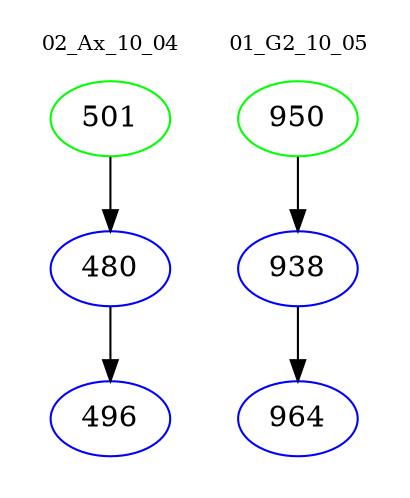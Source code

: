 digraph{
subgraph cluster_0 {
color = white
label = "02_Ax_10_04";
fontsize=10;
T0_501 [label="501", color="green"]
T0_501 -> T0_480 [color="black"]
T0_480 [label="480", color="blue"]
T0_480 -> T0_496 [color="black"]
T0_496 [label="496", color="blue"]
}
subgraph cluster_1 {
color = white
label = "01_G2_10_05";
fontsize=10;
T1_950 [label="950", color="green"]
T1_950 -> T1_938 [color="black"]
T1_938 [label="938", color="blue"]
T1_938 -> T1_964 [color="black"]
T1_964 [label="964", color="blue"]
}
}
